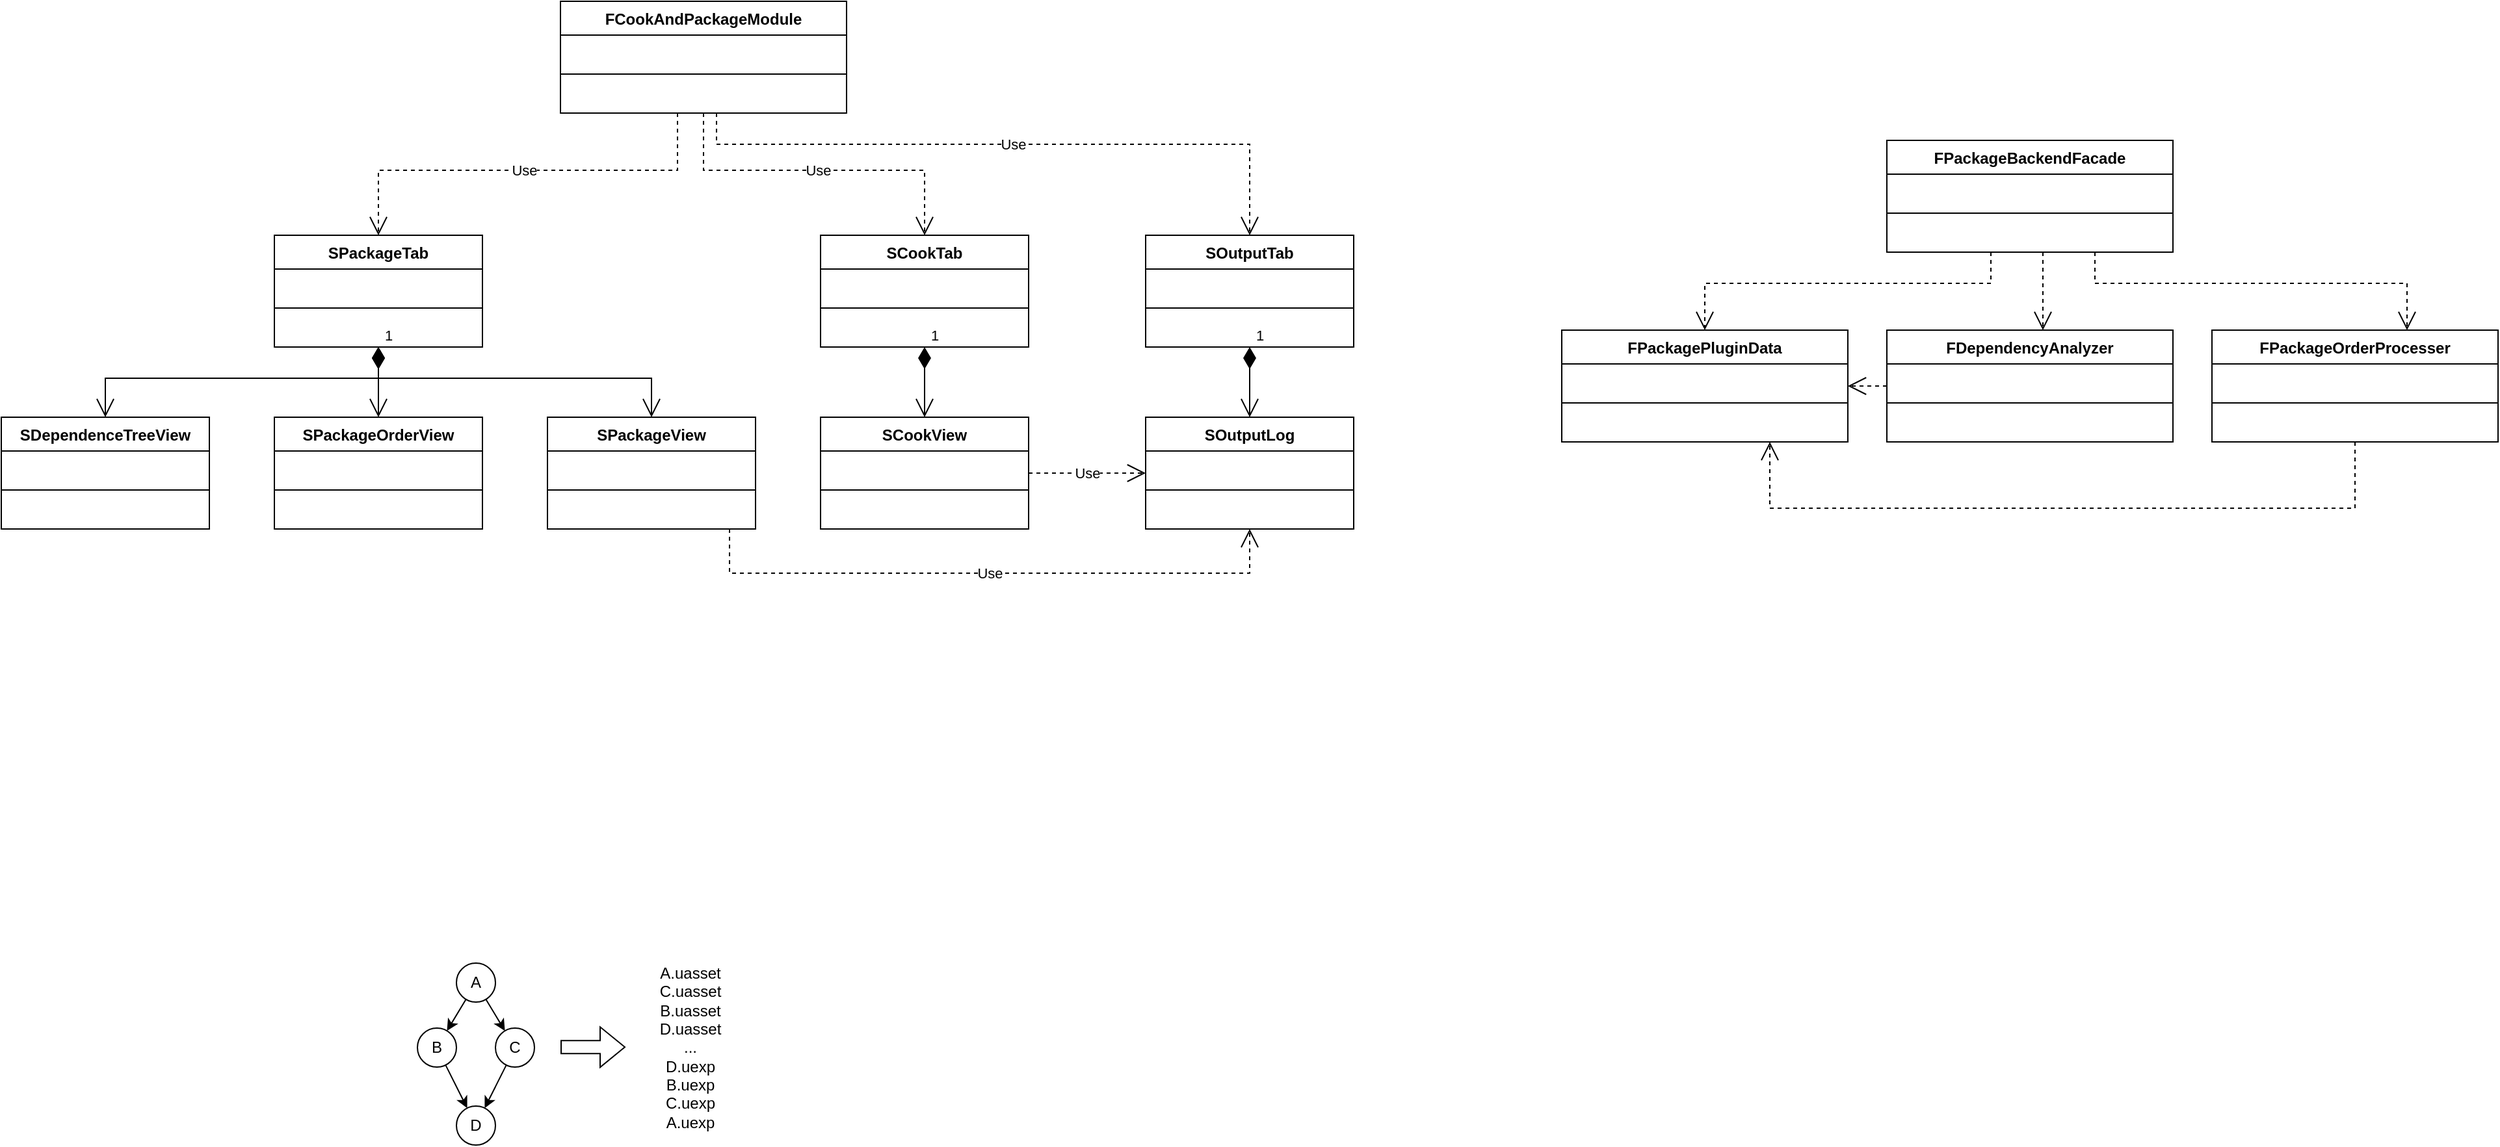 <mxfile version="21.5.0" type="github">
  <diagram name="第 1 页" id="ogN1Idkyrxd6dajY65lk">
    <mxGraphModel dx="1254" dy="695" grid="1" gridSize="10" guides="1" tooltips="1" connect="1" arrows="1" fold="1" page="1" pageScale="1" pageWidth="3300" pageHeight="4681" math="0" shadow="0">
      <root>
        <mxCell id="0" />
        <mxCell id="1" parent="0" />
        <mxCell id="rGNT6dMD347SOZrflXmW-1" value="FCookAndPackageModule" style="swimlane;fontStyle=1;align=center;verticalAlign=top;childLayout=stackLayout;horizontal=1;startSize=26;horizontalStack=0;resizeParent=1;resizeParentMax=0;resizeLast=0;collapsible=1;marginBottom=0;whiteSpace=wrap;html=1;" parent="1" vertex="1">
          <mxGeometry x="460" y="350" width="220" height="86" as="geometry">
            <mxRectangle x="490" y="350" width="190" height="30" as="alternateBounds" />
          </mxGeometry>
        </mxCell>
        <mxCell id="rGNT6dMD347SOZrflXmW-2" value="&amp;nbsp;" style="text;strokeColor=none;fillColor=none;align=left;verticalAlign=top;spacingLeft=4;spacingRight=4;overflow=hidden;rotatable=0;points=[[0,0.5],[1,0.5]];portConstraint=eastwest;whiteSpace=wrap;html=1;" parent="rGNT6dMD347SOZrflXmW-1" vertex="1">
          <mxGeometry y="26" width="220" height="26" as="geometry" />
        </mxCell>
        <mxCell id="rGNT6dMD347SOZrflXmW-3" value="" style="line;strokeWidth=1;fillColor=none;align=left;verticalAlign=middle;spacingTop=-1;spacingLeft=3;spacingRight=3;rotatable=0;labelPosition=right;points=[];portConstraint=eastwest;strokeColor=inherit;" parent="rGNT6dMD347SOZrflXmW-1" vertex="1">
          <mxGeometry y="52" width="220" height="8" as="geometry" />
        </mxCell>
        <mxCell id="rGNT6dMD347SOZrflXmW-4" value="&amp;nbsp;" style="text;strokeColor=none;fillColor=none;align=left;verticalAlign=top;spacingLeft=4;spacingRight=4;overflow=hidden;rotatable=0;points=[[0,0.5],[1,0.5]];portConstraint=eastwest;whiteSpace=wrap;html=1;" parent="rGNT6dMD347SOZrflXmW-1" vertex="1">
          <mxGeometry y="60" width="220" height="26" as="geometry" />
        </mxCell>
        <mxCell id="rGNT6dMD347SOZrflXmW-5" value="SPackageTab" style="swimlane;fontStyle=1;align=center;verticalAlign=top;childLayout=stackLayout;horizontal=1;startSize=26;horizontalStack=0;resizeParent=1;resizeParentMax=0;resizeLast=0;collapsible=1;marginBottom=0;whiteSpace=wrap;html=1;" parent="1" vertex="1">
          <mxGeometry x="240" y="530" width="160" height="86" as="geometry" />
        </mxCell>
        <mxCell id="rGNT6dMD347SOZrflXmW-6" value="&amp;nbsp;" style="text;strokeColor=none;fillColor=none;align=left;verticalAlign=top;spacingLeft=4;spacingRight=4;overflow=hidden;rotatable=0;points=[[0,0.5],[1,0.5]];portConstraint=eastwest;whiteSpace=wrap;html=1;" parent="rGNT6dMD347SOZrflXmW-5" vertex="1">
          <mxGeometry y="26" width="160" height="26" as="geometry" />
        </mxCell>
        <mxCell id="rGNT6dMD347SOZrflXmW-7" value="" style="line;strokeWidth=1;fillColor=none;align=left;verticalAlign=middle;spacingTop=-1;spacingLeft=3;spacingRight=3;rotatable=0;labelPosition=right;points=[];portConstraint=eastwest;strokeColor=inherit;" parent="rGNT6dMD347SOZrflXmW-5" vertex="1">
          <mxGeometry y="52" width="160" height="8" as="geometry" />
        </mxCell>
        <mxCell id="rGNT6dMD347SOZrflXmW-8" value="&amp;nbsp;" style="text;strokeColor=none;fillColor=none;align=left;verticalAlign=top;spacingLeft=4;spacingRight=4;overflow=hidden;rotatable=0;points=[[0,0.5],[1,0.5]];portConstraint=eastwest;whiteSpace=wrap;html=1;" parent="rGNT6dMD347SOZrflXmW-5" vertex="1">
          <mxGeometry y="60" width="160" height="26" as="geometry" />
        </mxCell>
        <mxCell id="rGNT6dMD347SOZrflXmW-10" value="SCookTab" style="swimlane;fontStyle=1;align=center;verticalAlign=top;childLayout=stackLayout;horizontal=1;startSize=26;horizontalStack=0;resizeParent=1;resizeParentMax=0;resizeLast=0;collapsible=1;marginBottom=0;whiteSpace=wrap;html=1;" parent="1" vertex="1">
          <mxGeometry x="660" y="530" width="160" height="86" as="geometry" />
        </mxCell>
        <mxCell id="rGNT6dMD347SOZrflXmW-11" value="&amp;nbsp;" style="text;strokeColor=none;fillColor=none;align=left;verticalAlign=top;spacingLeft=4;spacingRight=4;overflow=hidden;rotatable=0;points=[[0,0.5],[1,0.5]];portConstraint=eastwest;whiteSpace=wrap;html=1;" parent="rGNT6dMD347SOZrflXmW-10" vertex="1">
          <mxGeometry y="26" width="160" height="26" as="geometry" />
        </mxCell>
        <mxCell id="rGNT6dMD347SOZrflXmW-12" value="" style="line;strokeWidth=1;fillColor=none;align=left;verticalAlign=middle;spacingTop=-1;spacingLeft=3;spacingRight=3;rotatable=0;labelPosition=right;points=[];portConstraint=eastwest;strokeColor=inherit;" parent="rGNT6dMD347SOZrflXmW-10" vertex="1">
          <mxGeometry y="52" width="160" height="8" as="geometry" />
        </mxCell>
        <mxCell id="rGNT6dMD347SOZrflXmW-13" value="&amp;nbsp;" style="text;strokeColor=none;fillColor=none;align=left;verticalAlign=top;spacingLeft=4;spacingRight=4;overflow=hidden;rotatable=0;points=[[0,0.5],[1,0.5]];portConstraint=eastwest;whiteSpace=wrap;html=1;" parent="rGNT6dMD347SOZrflXmW-10" vertex="1">
          <mxGeometry y="60" width="160" height="26" as="geometry" />
        </mxCell>
        <mxCell id="rGNT6dMD347SOZrflXmW-14" value="SOutputTab" style="swimlane;fontStyle=1;align=center;verticalAlign=top;childLayout=stackLayout;horizontal=1;startSize=26;horizontalStack=0;resizeParent=1;resizeParentMax=0;resizeLast=0;collapsible=1;marginBottom=0;whiteSpace=wrap;html=1;" parent="1" vertex="1">
          <mxGeometry x="910" y="530" width="160" height="86" as="geometry" />
        </mxCell>
        <mxCell id="rGNT6dMD347SOZrflXmW-15" value="&amp;nbsp;" style="text;strokeColor=none;fillColor=none;align=left;verticalAlign=top;spacingLeft=4;spacingRight=4;overflow=hidden;rotatable=0;points=[[0,0.5],[1,0.5]];portConstraint=eastwest;whiteSpace=wrap;html=1;" parent="rGNT6dMD347SOZrflXmW-14" vertex="1">
          <mxGeometry y="26" width="160" height="26" as="geometry" />
        </mxCell>
        <mxCell id="rGNT6dMD347SOZrflXmW-16" value="" style="line;strokeWidth=1;fillColor=none;align=left;verticalAlign=middle;spacingTop=-1;spacingLeft=3;spacingRight=3;rotatable=0;labelPosition=right;points=[];portConstraint=eastwest;strokeColor=inherit;" parent="rGNT6dMD347SOZrflXmW-14" vertex="1">
          <mxGeometry y="52" width="160" height="8" as="geometry" />
        </mxCell>
        <mxCell id="rGNT6dMD347SOZrflXmW-17" value="&amp;nbsp;" style="text;strokeColor=none;fillColor=none;align=left;verticalAlign=top;spacingLeft=4;spacingRight=4;overflow=hidden;rotatable=0;points=[[0,0.5],[1,0.5]];portConstraint=eastwest;whiteSpace=wrap;html=1;" parent="rGNT6dMD347SOZrflXmW-14" vertex="1">
          <mxGeometry y="60" width="160" height="26" as="geometry" />
        </mxCell>
        <mxCell id="rGNT6dMD347SOZrflXmW-18" value="SDependenceTreeView" style="swimlane;fontStyle=1;align=center;verticalAlign=top;childLayout=stackLayout;horizontal=1;startSize=26;horizontalStack=0;resizeParent=1;resizeParentMax=0;resizeLast=0;collapsible=1;marginBottom=0;whiteSpace=wrap;html=1;" parent="1" vertex="1">
          <mxGeometry x="30" y="670" width="160" height="86" as="geometry" />
        </mxCell>
        <mxCell id="rGNT6dMD347SOZrflXmW-19" value="&amp;nbsp;" style="text;strokeColor=none;fillColor=none;align=left;verticalAlign=top;spacingLeft=4;spacingRight=4;overflow=hidden;rotatable=0;points=[[0,0.5],[1,0.5]];portConstraint=eastwest;whiteSpace=wrap;html=1;" parent="rGNT6dMD347SOZrflXmW-18" vertex="1">
          <mxGeometry y="26" width="160" height="26" as="geometry" />
        </mxCell>
        <mxCell id="rGNT6dMD347SOZrflXmW-20" value="" style="line;strokeWidth=1;fillColor=none;align=left;verticalAlign=middle;spacingTop=-1;spacingLeft=3;spacingRight=3;rotatable=0;labelPosition=right;points=[];portConstraint=eastwest;strokeColor=inherit;" parent="rGNT6dMD347SOZrflXmW-18" vertex="1">
          <mxGeometry y="52" width="160" height="8" as="geometry" />
        </mxCell>
        <mxCell id="rGNT6dMD347SOZrflXmW-21" value="&amp;nbsp;" style="text;strokeColor=none;fillColor=none;align=left;verticalAlign=top;spacingLeft=4;spacingRight=4;overflow=hidden;rotatable=0;points=[[0,0.5],[1,0.5]];portConstraint=eastwest;whiteSpace=wrap;html=1;" parent="rGNT6dMD347SOZrflXmW-18" vertex="1">
          <mxGeometry y="60" width="160" height="26" as="geometry" />
        </mxCell>
        <mxCell id="0bYMg0wgfsEXWSYrXULW-1" value="SPackageOrderView" style="swimlane;fontStyle=1;align=center;verticalAlign=top;childLayout=stackLayout;horizontal=1;startSize=26;horizontalStack=0;resizeParent=1;resizeParentMax=0;resizeLast=0;collapsible=1;marginBottom=0;whiteSpace=wrap;html=1;" vertex="1" parent="1">
          <mxGeometry x="240" y="670" width="160" height="86" as="geometry" />
        </mxCell>
        <mxCell id="0bYMg0wgfsEXWSYrXULW-2" value="&amp;nbsp;" style="text;strokeColor=none;fillColor=none;align=left;verticalAlign=top;spacingLeft=4;spacingRight=4;overflow=hidden;rotatable=0;points=[[0,0.5],[1,0.5]];portConstraint=eastwest;whiteSpace=wrap;html=1;" vertex="1" parent="0bYMg0wgfsEXWSYrXULW-1">
          <mxGeometry y="26" width="160" height="26" as="geometry" />
        </mxCell>
        <mxCell id="0bYMg0wgfsEXWSYrXULW-3" value="" style="line;strokeWidth=1;fillColor=none;align=left;verticalAlign=middle;spacingTop=-1;spacingLeft=3;spacingRight=3;rotatable=0;labelPosition=right;points=[];portConstraint=eastwest;strokeColor=inherit;" vertex="1" parent="0bYMg0wgfsEXWSYrXULW-1">
          <mxGeometry y="52" width="160" height="8" as="geometry" />
        </mxCell>
        <mxCell id="0bYMg0wgfsEXWSYrXULW-4" value="&amp;nbsp;" style="text;strokeColor=none;fillColor=none;align=left;verticalAlign=top;spacingLeft=4;spacingRight=4;overflow=hidden;rotatable=0;points=[[0,0.5],[1,0.5]];portConstraint=eastwest;whiteSpace=wrap;html=1;" vertex="1" parent="0bYMg0wgfsEXWSYrXULW-1">
          <mxGeometry y="60" width="160" height="26" as="geometry" />
        </mxCell>
        <mxCell id="0bYMg0wgfsEXWSYrXULW-5" value="SPackageView" style="swimlane;fontStyle=1;align=center;verticalAlign=top;childLayout=stackLayout;horizontal=1;startSize=26;horizontalStack=0;resizeParent=1;resizeParentMax=0;resizeLast=0;collapsible=1;marginBottom=0;whiteSpace=wrap;html=1;" vertex="1" parent="1">
          <mxGeometry x="450" y="670" width="160" height="86" as="geometry" />
        </mxCell>
        <mxCell id="0bYMg0wgfsEXWSYrXULW-6" value="&amp;nbsp;" style="text;strokeColor=none;fillColor=none;align=left;verticalAlign=top;spacingLeft=4;spacingRight=4;overflow=hidden;rotatable=0;points=[[0,0.5],[1,0.5]];portConstraint=eastwest;whiteSpace=wrap;html=1;" vertex="1" parent="0bYMg0wgfsEXWSYrXULW-5">
          <mxGeometry y="26" width="160" height="26" as="geometry" />
        </mxCell>
        <mxCell id="0bYMg0wgfsEXWSYrXULW-7" value="" style="line;strokeWidth=1;fillColor=none;align=left;verticalAlign=middle;spacingTop=-1;spacingLeft=3;spacingRight=3;rotatable=0;labelPosition=right;points=[];portConstraint=eastwest;strokeColor=inherit;" vertex="1" parent="0bYMg0wgfsEXWSYrXULW-5">
          <mxGeometry y="52" width="160" height="8" as="geometry" />
        </mxCell>
        <mxCell id="0bYMg0wgfsEXWSYrXULW-8" value="&amp;nbsp;" style="text;strokeColor=none;fillColor=none;align=left;verticalAlign=top;spacingLeft=4;spacingRight=4;overflow=hidden;rotatable=0;points=[[0,0.5],[1,0.5]];portConstraint=eastwest;whiteSpace=wrap;html=1;" vertex="1" parent="0bYMg0wgfsEXWSYrXULW-5">
          <mxGeometry y="60" width="160" height="26" as="geometry" />
        </mxCell>
        <mxCell id="0bYMg0wgfsEXWSYrXULW-9" value="1" style="endArrow=open;html=1;endSize=12;startArrow=diamondThin;startSize=14;startFill=1;edgeStyle=orthogonalEdgeStyle;align=left;verticalAlign=bottom;rounded=0;" edge="1" parent="1" source="rGNT6dMD347SOZrflXmW-5" target="rGNT6dMD347SOZrflXmW-18">
          <mxGeometry x="-1" y="3" relative="1" as="geometry">
            <mxPoint x="330" y="830" as="sourcePoint" />
            <mxPoint x="490" y="830" as="targetPoint" />
            <Array as="points">
              <mxPoint x="320" y="640" />
              <mxPoint x="110" y="640" />
            </Array>
          </mxGeometry>
        </mxCell>
        <mxCell id="0bYMg0wgfsEXWSYrXULW-10" value="1" style="endArrow=open;html=1;endSize=12;startArrow=diamondThin;startSize=14;startFill=1;edgeStyle=orthogonalEdgeStyle;align=left;verticalAlign=bottom;rounded=0;" edge="1" parent="1" source="rGNT6dMD347SOZrflXmW-5" target="0bYMg0wgfsEXWSYrXULW-1">
          <mxGeometry x="-1" y="3" relative="1" as="geometry">
            <mxPoint x="250" y="583" as="sourcePoint" />
            <mxPoint x="120" y="680" as="targetPoint" />
          </mxGeometry>
        </mxCell>
        <mxCell id="0bYMg0wgfsEXWSYrXULW-11" value="1" style="endArrow=open;html=1;endSize=12;startArrow=diamondThin;startSize=14;startFill=1;edgeStyle=orthogonalEdgeStyle;align=left;verticalAlign=bottom;rounded=0;" edge="1" parent="1" source="rGNT6dMD347SOZrflXmW-5" target="0bYMg0wgfsEXWSYrXULW-5">
          <mxGeometry x="-1" y="3" relative="1" as="geometry">
            <mxPoint x="330" y="626" as="sourcePoint" />
            <mxPoint x="330" y="680" as="targetPoint" />
            <Array as="points">
              <mxPoint x="320" y="640" />
              <mxPoint x="530" y="640" />
            </Array>
          </mxGeometry>
        </mxCell>
        <mxCell id="0bYMg0wgfsEXWSYrXULW-12" value="SCookView" style="swimlane;fontStyle=1;align=center;verticalAlign=top;childLayout=stackLayout;horizontal=1;startSize=26;horizontalStack=0;resizeParent=1;resizeParentMax=0;resizeLast=0;collapsible=1;marginBottom=0;whiteSpace=wrap;html=1;" vertex="1" parent="1">
          <mxGeometry x="660" y="670" width="160" height="86" as="geometry" />
        </mxCell>
        <mxCell id="0bYMg0wgfsEXWSYrXULW-13" value="&amp;nbsp;" style="text;strokeColor=none;fillColor=none;align=left;verticalAlign=top;spacingLeft=4;spacingRight=4;overflow=hidden;rotatable=0;points=[[0,0.5],[1,0.5]];portConstraint=eastwest;whiteSpace=wrap;html=1;" vertex="1" parent="0bYMg0wgfsEXWSYrXULW-12">
          <mxGeometry y="26" width="160" height="26" as="geometry" />
        </mxCell>
        <mxCell id="0bYMg0wgfsEXWSYrXULW-14" value="" style="line;strokeWidth=1;fillColor=none;align=left;verticalAlign=middle;spacingTop=-1;spacingLeft=3;spacingRight=3;rotatable=0;labelPosition=right;points=[];portConstraint=eastwest;strokeColor=inherit;" vertex="1" parent="0bYMg0wgfsEXWSYrXULW-12">
          <mxGeometry y="52" width="160" height="8" as="geometry" />
        </mxCell>
        <mxCell id="0bYMg0wgfsEXWSYrXULW-15" value="&amp;nbsp;" style="text;strokeColor=none;fillColor=none;align=left;verticalAlign=top;spacingLeft=4;spacingRight=4;overflow=hidden;rotatable=0;points=[[0,0.5],[1,0.5]];portConstraint=eastwest;whiteSpace=wrap;html=1;" vertex="1" parent="0bYMg0wgfsEXWSYrXULW-12">
          <mxGeometry y="60" width="160" height="26" as="geometry" />
        </mxCell>
        <mxCell id="0bYMg0wgfsEXWSYrXULW-16" value="1" style="endArrow=open;html=1;endSize=12;startArrow=diamondThin;startSize=14;startFill=1;edgeStyle=orthogonalEdgeStyle;align=left;verticalAlign=bottom;rounded=0;" edge="1" parent="1" source="rGNT6dMD347SOZrflXmW-10" target="0bYMg0wgfsEXWSYrXULW-12">
          <mxGeometry x="-1" y="3" relative="1" as="geometry">
            <mxPoint x="330" y="626" as="sourcePoint" />
            <mxPoint x="540" y="680" as="targetPoint" />
            <Array as="points">
              <mxPoint x="740" y="640" />
              <mxPoint x="740" y="640" />
            </Array>
          </mxGeometry>
        </mxCell>
        <mxCell id="0bYMg0wgfsEXWSYrXULW-17" value="Use" style="endArrow=open;endSize=12;dashed=1;html=1;rounded=0;edgeStyle=orthogonalEdgeStyle;" edge="1" parent="1" source="rGNT6dMD347SOZrflXmW-1" target="rGNT6dMD347SOZrflXmW-10">
          <mxGeometry width="160" relative="1" as="geometry">
            <mxPoint x="600" y="870" as="sourcePoint" />
            <mxPoint x="760" y="870" as="targetPoint" />
            <Array as="points">
              <mxPoint x="570" y="480" />
              <mxPoint x="740" y="480" />
            </Array>
          </mxGeometry>
        </mxCell>
        <mxCell id="0bYMg0wgfsEXWSYrXULW-18" value="Use" style="endArrow=open;endSize=12;dashed=1;html=1;rounded=0;edgeStyle=orthogonalEdgeStyle;" edge="1" parent="1" source="0bYMg0wgfsEXWSYrXULW-12" target="0bYMg0wgfsEXWSYrXULW-22">
          <mxGeometry width="160" relative="1" as="geometry">
            <mxPoint x="620" y="699" as="sourcePoint" />
            <mxPoint x="930" y="607" as="targetPoint" />
            <Array as="points">
              <mxPoint x="960" y="713" />
              <mxPoint x="960" y="753" />
            </Array>
          </mxGeometry>
        </mxCell>
        <mxCell id="0bYMg0wgfsEXWSYrXULW-19" value="Use" style="endArrow=open;endSize=12;dashed=1;html=1;rounded=0;edgeStyle=orthogonalEdgeStyle;" edge="1" parent="1" source="rGNT6dMD347SOZrflXmW-1" target="rGNT6dMD347SOZrflXmW-5">
          <mxGeometry width="160" relative="1" as="geometry">
            <mxPoint x="620" y="699" as="sourcePoint" />
            <mxPoint x="930" y="607" as="targetPoint" />
            <Array as="points">
              <mxPoint x="550" y="480" />
              <mxPoint x="320" y="480" />
            </Array>
          </mxGeometry>
        </mxCell>
        <mxCell id="0bYMg0wgfsEXWSYrXULW-20" value="Use" style="endArrow=open;endSize=12;dashed=1;html=1;rounded=0;edgeStyle=orthogonalEdgeStyle;" edge="1" parent="1" source="rGNT6dMD347SOZrflXmW-1" target="rGNT6dMD347SOZrflXmW-14">
          <mxGeometry width="160" relative="1" as="geometry">
            <mxPoint x="580" y="446" as="sourcePoint" />
            <mxPoint x="750" y="540" as="targetPoint" />
            <Array as="points">
              <mxPoint x="580" y="460" />
              <mxPoint x="990" y="460" />
            </Array>
          </mxGeometry>
        </mxCell>
        <mxCell id="0bYMg0wgfsEXWSYrXULW-21" value="Use" style="endArrow=open;endSize=12;dashed=1;html=1;rounded=0;edgeStyle=orthogonalEdgeStyle;" edge="1" parent="1" source="0bYMg0wgfsEXWSYrXULW-5" target="0bYMg0wgfsEXWSYrXULW-22">
          <mxGeometry width="160" relative="1" as="geometry">
            <mxPoint x="830" y="723" as="sourcePoint" />
            <mxPoint x="950" y="626" as="targetPoint" />
            <Array as="points">
              <mxPoint x="590" y="790" />
              <mxPoint x="990" y="790" />
              <mxPoint x="990" y="753" />
            </Array>
          </mxGeometry>
        </mxCell>
        <mxCell id="0bYMg0wgfsEXWSYrXULW-22" value="SOutputLog" style="swimlane;fontStyle=1;align=center;verticalAlign=top;childLayout=stackLayout;horizontal=1;startSize=26;horizontalStack=0;resizeParent=1;resizeParentMax=0;resizeLast=0;collapsible=1;marginBottom=0;whiteSpace=wrap;html=1;" vertex="1" parent="1">
          <mxGeometry x="910" y="670" width="160" height="86" as="geometry" />
        </mxCell>
        <mxCell id="0bYMg0wgfsEXWSYrXULW-23" value="&amp;nbsp;" style="text;strokeColor=none;fillColor=none;align=left;verticalAlign=top;spacingLeft=4;spacingRight=4;overflow=hidden;rotatable=0;points=[[0,0.5],[1,0.5]];portConstraint=eastwest;whiteSpace=wrap;html=1;" vertex="1" parent="0bYMg0wgfsEXWSYrXULW-22">
          <mxGeometry y="26" width="160" height="26" as="geometry" />
        </mxCell>
        <mxCell id="0bYMg0wgfsEXWSYrXULW-24" value="" style="line;strokeWidth=1;fillColor=none;align=left;verticalAlign=middle;spacingTop=-1;spacingLeft=3;spacingRight=3;rotatable=0;labelPosition=right;points=[];portConstraint=eastwest;strokeColor=inherit;" vertex="1" parent="0bYMg0wgfsEXWSYrXULW-22">
          <mxGeometry y="52" width="160" height="8" as="geometry" />
        </mxCell>
        <mxCell id="0bYMg0wgfsEXWSYrXULW-25" value="&amp;nbsp;" style="text;strokeColor=none;fillColor=none;align=left;verticalAlign=top;spacingLeft=4;spacingRight=4;overflow=hidden;rotatable=0;points=[[0,0.5],[1,0.5]];portConstraint=eastwest;whiteSpace=wrap;html=1;" vertex="1" parent="0bYMg0wgfsEXWSYrXULW-22">
          <mxGeometry y="60" width="160" height="26" as="geometry" />
        </mxCell>
        <mxCell id="0bYMg0wgfsEXWSYrXULW-27" value="1" style="endArrow=open;html=1;endSize=12;startArrow=diamondThin;startSize=14;startFill=1;edgeStyle=orthogonalEdgeStyle;align=left;verticalAlign=bottom;rounded=0;" edge="1" parent="1" source="rGNT6dMD347SOZrflXmW-14" target="0bYMg0wgfsEXWSYrXULW-22">
          <mxGeometry x="-1" y="3" relative="1" as="geometry">
            <mxPoint x="750" y="626" as="sourcePoint" />
            <mxPoint x="750" y="680" as="targetPoint" />
            <Array as="points">
              <mxPoint x="990" y="650" />
              <mxPoint x="990" y="650" />
            </Array>
          </mxGeometry>
        </mxCell>
        <mxCell id="0bYMg0wgfsEXWSYrXULW-29" value="A" style="ellipse;whiteSpace=wrap;html=1;aspect=fixed;" vertex="1" parent="1">
          <mxGeometry x="380" y="1090" width="30" height="30" as="geometry" />
        </mxCell>
        <mxCell id="0bYMg0wgfsEXWSYrXULW-30" value="B" style="ellipse;whiteSpace=wrap;html=1;aspect=fixed;" vertex="1" parent="1">
          <mxGeometry x="350" y="1140" width="30" height="30" as="geometry" />
        </mxCell>
        <mxCell id="0bYMg0wgfsEXWSYrXULW-31" value="C" style="ellipse;whiteSpace=wrap;html=1;aspect=fixed;" vertex="1" parent="1">
          <mxGeometry x="410" y="1140" width="30" height="30" as="geometry" />
        </mxCell>
        <mxCell id="0bYMg0wgfsEXWSYrXULW-32" value="D" style="ellipse;whiteSpace=wrap;html=1;aspect=fixed;" vertex="1" parent="1">
          <mxGeometry x="380" y="1200" width="30" height="30" as="geometry" />
        </mxCell>
        <mxCell id="0bYMg0wgfsEXWSYrXULW-33" value="" style="endArrow=classic;html=1;rounded=0;" edge="1" parent="1" source="0bYMg0wgfsEXWSYrXULW-29" target="0bYMg0wgfsEXWSYrXULW-30">
          <mxGeometry width="50" height="50" relative="1" as="geometry">
            <mxPoint x="440" y="1110" as="sourcePoint" />
            <mxPoint x="490" y="1060" as="targetPoint" />
          </mxGeometry>
        </mxCell>
        <mxCell id="0bYMg0wgfsEXWSYrXULW-34" value="" style="endArrow=classic;html=1;rounded=0;" edge="1" parent="1" source="0bYMg0wgfsEXWSYrXULW-29" target="0bYMg0wgfsEXWSYrXULW-31">
          <mxGeometry width="50" height="50" relative="1" as="geometry">
            <mxPoint x="397" y="1128" as="sourcePoint" />
            <mxPoint x="383" y="1152" as="targetPoint" />
          </mxGeometry>
        </mxCell>
        <mxCell id="0bYMg0wgfsEXWSYrXULW-35" value="" style="endArrow=classic;html=1;rounded=0;" edge="1" parent="1" source="0bYMg0wgfsEXWSYrXULW-30" target="0bYMg0wgfsEXWSYrXULW-32">
          <mxGeometry width="50" height="50" relative="1" as="geometry">
            <mxPoint x="413" y="1128" as="sourcePoint" />
            <mxPoint x="427" y="1152" as="targetPoint" />
          </mxGeometry>
        </mxCell>
        <mxCell id="0bYMg0wgfsEXWSYrXULW-36" value="" style="endArrow=classic;html=1;rounded=0;" edge="1" parent="1" source="0bYMg0wgfsEXWSYrXULW-31" target="0bYMg0wgfsEXWSYrXULW-32">
          <mxGeometry width="50" height="50" relative="1" as="geometry">
            <mxPoint x="382" y="1178" as="sourcePoint" />
            <mxPoint x="398" y="1212" as="targetPoint" />
          </mxGeometry>
        </mxCell>
        <mxCell id="0bYMg0wgfsEXWSYrXULW-37" value="A.uasset&lt;br&gt;C.uasset&lt;br&gt;B.uasset&lt;br&gt;D.uasset&lt;br&gt;...&lt;br&gt;D.uexp&lt;br&gt;B.uexp&lt;br&gt;C.uexp&lt;br&gt;A.uexp" style="text;html=1;strokeColor=none;fillColor=none;align=center;verticalAlign=middle;whiteSpace=wrap;rounded=0;" vertex="1" parent="1">
          <mxGeometry x="530" y="1080" width="60" height="150" as="geometry" />
        </mxCell>
        <mxCell id="0bYMg0wgfsEXWSYrXULW-38" value="" style="shape=flexArrow;endArrow=classic;html=1;rounded=0;" edge="1" parent="1">
          <mxGeometry width="50" height="50" relative="1" as="geometry">
            <mxPoint x="460" y="1154.66" as="sourcePoint" />
            <mxPoint x="510" y="1154.66" as="targetPoint" />
          </mxGeometry>
        </mxCell>
        <mxCell id="0bYMg0wgfsEXWSYrXULW-44" value="FPackageBackendFacade" style="swimlane;fontStyle=1;align=center;verticalAlign=top;childLayout=stackLayout;horizontal=1;startSize=26;horizontalStack=0;resizeParent=1;resizeParentMax=0;resizeLast=0;collapsible=1;marginBottom=0;whiteSpace=wrap;html=1;" vertex="1" parent="1">
          <mxGeometry x="1480" y="457" width="220" height="86" as="geometry">
            <mxRectangle x="490" y="350" width="190" height="30" as="alternateBounds" />
          </mxGeometry>
        </mxCell>
        <mxCell id="0bYMg0wgfsEXWSYrXULW-45" value="&amp;nbsp;" style="text;strokeColor=none;fillColor=none;align=left;verticalAlign=top;spacingLeft=4;spacingRight=4;overflow=hidden;rotatable=0;points=[[0,0.5],[1,0.5]];portConstraint=eastwest;whiteSpace=wrap;html=1;" vertex="1" parent="0bYMg0wgfsEXWSYrXULW-44">
          <mxGeometry y="26" width="220" height="26" as="geometry" />
        </mxCell>
        <mxCell id="0bYMg0wgfsEXWSYrXULW-46" value="" style="line;strokeWidth=1;fillColor=none;align=left;verticalAlign=middle;spacingTop=-1;spacingLeft=3;spacingRight=3;rotatable=0;labelPosition=right;points=[];portConstraint=eastwest;strokeColor=inherit;" vertex="1" parent="0bYMg0wgfsEXWSYrXULW-44">
          <mxGeometry y="52" width="220" height="8" as="geometry" />
        </mxCell>
        <mxCell id="0bYMg0wgfsEXWSYrXULW-47" value="&amp;nbsp;" style="text;strokeColor=none;fillColor=none;align=left;verticalAlign=top;spacingLeft=4;spacingRight=4;overflow=hidden;rotatable=0;points=[[0,0.5],[1,0.5]];portConstraint=eastwest;whiteSpace=wrap;html=1;" vertex="1" parent="0bYMg0wgfsEXWSYrXULW-44">
          <mxGeometry y="60" width="220" height="26" as="geometry" />
        </mxCell>
        <mxCell id="0bYMg0wgfsEXWSYrXULW-48" value="FPackagePluginData" style="swimlane;fontStyle=1;align=center;verticalAlign=top;childLayout=stackLayout;horizontal=1;startSize=26;horizontalStack=0;resizeParent=1;resizeParentMax=0;resizeLast=0;collapsible=1;marginBottom=0;whiteSpace=wrap;html=1;" vertex="1" parent="1">
          <mxGeometry x="1230" y="603" width="220" height="86" as="geometry">
            <mxRectangle x="490" y="350" width="190" height="30" as="alternateBounds" />
          </mxGeometry>
        </mxCell>
        <mxCell id="0bYMg0wgfsEXWSYrXULW-49" value="&amp;nbsp;" style="text;strokeColor=none;fillColor=none;align=left;verticalAlign=top;spacingLeft=4;spacingRight=4;overflow=hidden;rotatable=0;points=[[0,0.5],[1,0.5]];portConstraint=eastwest;whiteSpace=wrap;html=1;" vertex="1" parent="0bYMg0wgfsEXWSYrXULW-48">
          <mxGeometry y="26" width="220" height="26" as="geometry" />
        </mxCell>
        <mxCell id="0bYMg0wgfsEXWSYrXULW-50" value="" style="line;strokeWidth=1;fillColor=none;align=left;verticalAlign=middle;spacingTop=-1;spacingLeft=3;spacingRight=3;rotatable=0;labelPosition=right;points=[];portConstraint=eastwest;strokeColor=inherit;" vertex="1" parent="0bYMg0wgfsEXWSYrXULW-48">
          <mxGeometry y="52" width="220" height="8" as="geometry" />
        </mxCell>
        <mxCell id="0bYMg0wgfsEXWSYrXULW-51" value="&amp;nbsp;" style="text;strokeColor=none;fillColor=none;align=left;verticalAlign=top;spacingLeft=4;spacingRight=4;overflow=hidden;rotatable=0;points=[[0,0.5],[1,0.5]];portConstraint=eastwest;whiteSpace=wrap;html=1;" vertex="1" parent="0bYMg0wgfsEXWSYrXULW-48">
          <mxGeometry y="60" width="220" height="26" as="geometry" />
        </mxCell>
        <mxCell id="0bYMg0wgfsEXWSYrXULW-52" value="FDependencyAnalyzer" style="swimlane;fontStyle=1;align=center;verticalAlign=top;childLayout=stackLayout;horizontal=1;startSize=26;horizontalStack=0;resizeParent=1;resizeParentMax=0;resizeLast=0;collapsible=1;marginBottom=0;whiteSpace=wrap;html=1;" vertex="1" parent="1">
          <mxGeometry x="1480" y="603" width="220" height="86" as="geometry">
            <mxRectangle x="490" y="350" width="190" height="30" as="alternateBounds" />
          </mxGeometry>
        </mxCell>
        <mxCell id="0bYMg0wgfsEXWSYrXULW-53" value="&amp;nbsp;" style="text;strokeColor=none;fillColor=none;align=left;verticalAlign=top;spacingLeft=4;spacingRight=4;overflow=hidden;rotatable=0;points=[[0,0.5],[1,0.5]];portConstraint=eastwest;whiteSpace=wrap;html=1;" vertex="1" parent="0bYMg0wgfsEXWSYrXULW-52">
          <mxGeometry y="26" width="220" height="26" as="geometry" />
        </mxCell>
        <mxCell id="0bYMg0wgfsEXWSYrXULW-54" value="" style="line;strokeWidth=1;fillColor=none;align=left;verticalAlign=middle;spacingTop=-1;spacingLeft=3;spacingRight=3;rotatable=0;labelPosition=right;points=[];portConstraint=eastwest;strokeColor=inherit;" vertex="1" parent="0bYMg0wgfsEXWSYrXULW-52">
          <mxGeometry y="52" width="220" height="8" as="geometry" />
        </mxCell>
        <mxCell id="0bYMg0wgfsEXWSYrXULW-55" value="&amp;nbsp;" style="text;strokeColor=none;fillColor=none;align=left;verticalAlign=top;spacingLeft=4;spacingRight=4;overflow=hidden;rotatable=0;points=[[0,0.5],[1,0.5]];portConstraint=eastwest;whiteSpace=wrap;html=1;" vertex="1" parent="0bYMg0wgfsEXWSYrXULW-52">
          <mxGeometry y="60" width="220" height="26" as="geometry" />
        </mxCell>
        <mxCell id="0bYMg0wgfsEXWSYrXULW-56" value="FPackageOrderProcesser" style="swimlane;fontStyle=1;align=center;verticalAlign=top;childLayout=stackLayout;horizontal=1;startSize=26;horizontalStack=0;resizeParent=1;resizeParentMax=0;resizeLast=0;collapsible=1;marginBottom=0;whiteSpace=wrap;html=1;" vertex="1" parent="1">
          <mxGeometry x="1730" y="603" width="220" height="86" as="geometry">
            <mxRectangle x="490" y="350" width="190" height="30" as="alternateBounds" />
          </mxGeometry>
        </mxCell>
        <mxCell id="0bYMg0wgfsEXWSYrXULW-57" value="&amp;nbsp;" style="text;strokeColor=none;fillColor=none;align=left;verticalAlign=top;spacingLeft=4;spacingRight=4;overflow=hidden;rotatable=0;points=[[0,0.5],[1,0.5]];portConstraint=eastwest;whiteSpace=wrap;html=1;" vertex="1" parent="0bYMg0wgfsEXWSYrXULW-56">
          <mxGeometry y="26" width="220" height="26" as="geometry" />
        </mxCell>
        <mxCell id="0bYMg0wgfsEXWSYrXULW-58" value="" style="line;strokeWidth=1;fillColor=none;align=left;verticalAlign=middle;spacingTop=-1;spacingLeft=3;spacingRight=3;rotatable=0;labelPosition=right;points=[];portConstraint=eastwest;strokeColor=inherit;" vertex="1" parent="0bYMg0wgfsEXWSYrXULW-56">
          <mxGeometry y="52" width="220" height="8" as="geometry" />
        </mxCell>
        <mxCell id="0bYMg0wgfsEXWSYrXULW-59" value="&amp;nbsp;" style="text;strokeColor=none;fillColor=none;align=left;verticalAlign=top;spacingLeft=4;spacingRight=4;overflow=hidden;rotatable=0;points=[[0,0.5],[1,0.5]];portConstraint=eastwest;whiteSpace=wrap;html=1;" vertex="1" parent="0bYMg0wgfsEXWSYrXULW-56">
          <mxGeometry y="60" width="220" height="26" as="geometry" />
        </mxCell>
        <mxCell id="0bYMg0wgfsEXWSYrXULW-60" value="" style="endArrow=open;endSize=12;dashed=1;html=1;rounded=0;edgeStyle=orthogonalEdgeStyle;" edge="1" parent="1" source="0bYMg0wgfsEXWSYrXULW-44" target="0bYMg0wgfsEXWSYrXULW-48">
          <mxGeometry width="160" relative="1" as="geometry">
            <mxPoint x="1260" y="537" as="sourcePoint" />
            <mxPoint x="1420" y="537" as="targetPoint" />
            <Array as="points">
              <mxPoint x="1560" y="567" />
              <mxPoint x="1340" y="567" />
            </Array>
          </mxGeometry>
        </mxCell>
        <mxCell id="0bYMg0wgfsEXWSYrXULW-61" value="" style="endArrow=open;endSize=12;dashed=1;html=1;rounded=0;edgeStyle=orthogonalEdgeStyle;" edge="1" parent="1" source="0bYMg0wgfsEXWSYrXULW-44" target="0bYMg0wgfsEXWSYrXULW-56">
          <mxGeometry width="160" relative="1" as="geometry">
            <mxPoint x="1600" y="493" as="sourcePoint" />
            <mxPoint x="1350" y="613" as="targetPoint" />
            <Array as="points">
              <mxPoint x="1640" y="567" />
              <mxPoint x="1880" y="567" />
            </Array>
          </mxGeometry>
        </mxCell>
        <mxCell id="0bYMg0wgfsEXWSYrXULW-62" value="" style="endArrow=open;endSize=12;dashed=1;html=1;rounded=0;edgeStyle=orthogonalEdgeStyle;" edge="1" parent="1" source="0bYMg0wgfsEXWSYrXULW-44" target="0bYMg0wgfsEXWSYrXULW-52">
          <mxGeometry width="160" relative="1" as="geometry">
            <mxPoint x="1610" y="493" as="sourcePoint" />
            <mxPoint x="1890" y="613" as="targetPoint" />
            <Array as="points">
              <mxPoint x="1600" y="567" />
              <mxPoint x="1600" y="567" />
            </Array>
          </mxGeometry>
        </mxCell>
        <mxCell id="0bYMg0wgfsEXWSYrXULW-63" value="" style="endArrow=open;endSize=12;dashed=1;html=1;rounded=0;edgeStyle=orthogonalEdgeStyle;" edge="1" parent="1" source="0bYMg0wgfsEXWSYrXULW-52" target="0bYMg0wgfsEXWSYrXULW-48">
          <mxGeometry width="160" relative="1" as="geometry">
            <mxPoint x="1610" y="553" as="sourcePoint" />
            <mxPoint x="1610" y="613" as="targetPoint" />
            <Array as="points" />
          </mxGeometry>
        </mxCell>
        <mxCell id="0bYMg0wgfsEXWSYrXULW-64" value="" style="endArrow=open;endSize=12;dashed=1;html=1;rounded=0;edgeStyle=orthogonalEdgeStyle;" edge="1" parent="1" source="0bYMg0wgfsEXWSYrXULW-56" target="0bYMg0wgfsEXWSYrXULW-48">
          <mxGeometry width="160" relative="1" as="geometry">
            <mxPoint x="1490" y="656" as="sourcePoint" />
            <mxPoint x="1460" y="656" as="targetPoint" />
            <Array as="points">
              <mxPoint x="1840" y="740" />
              <mxPoint x="1390" y="740" />
            </Array>
          </mxGeometry>
        </mxCell>
      </root>
    </mxGraphModel>
  </diagram>
</mxfile>
